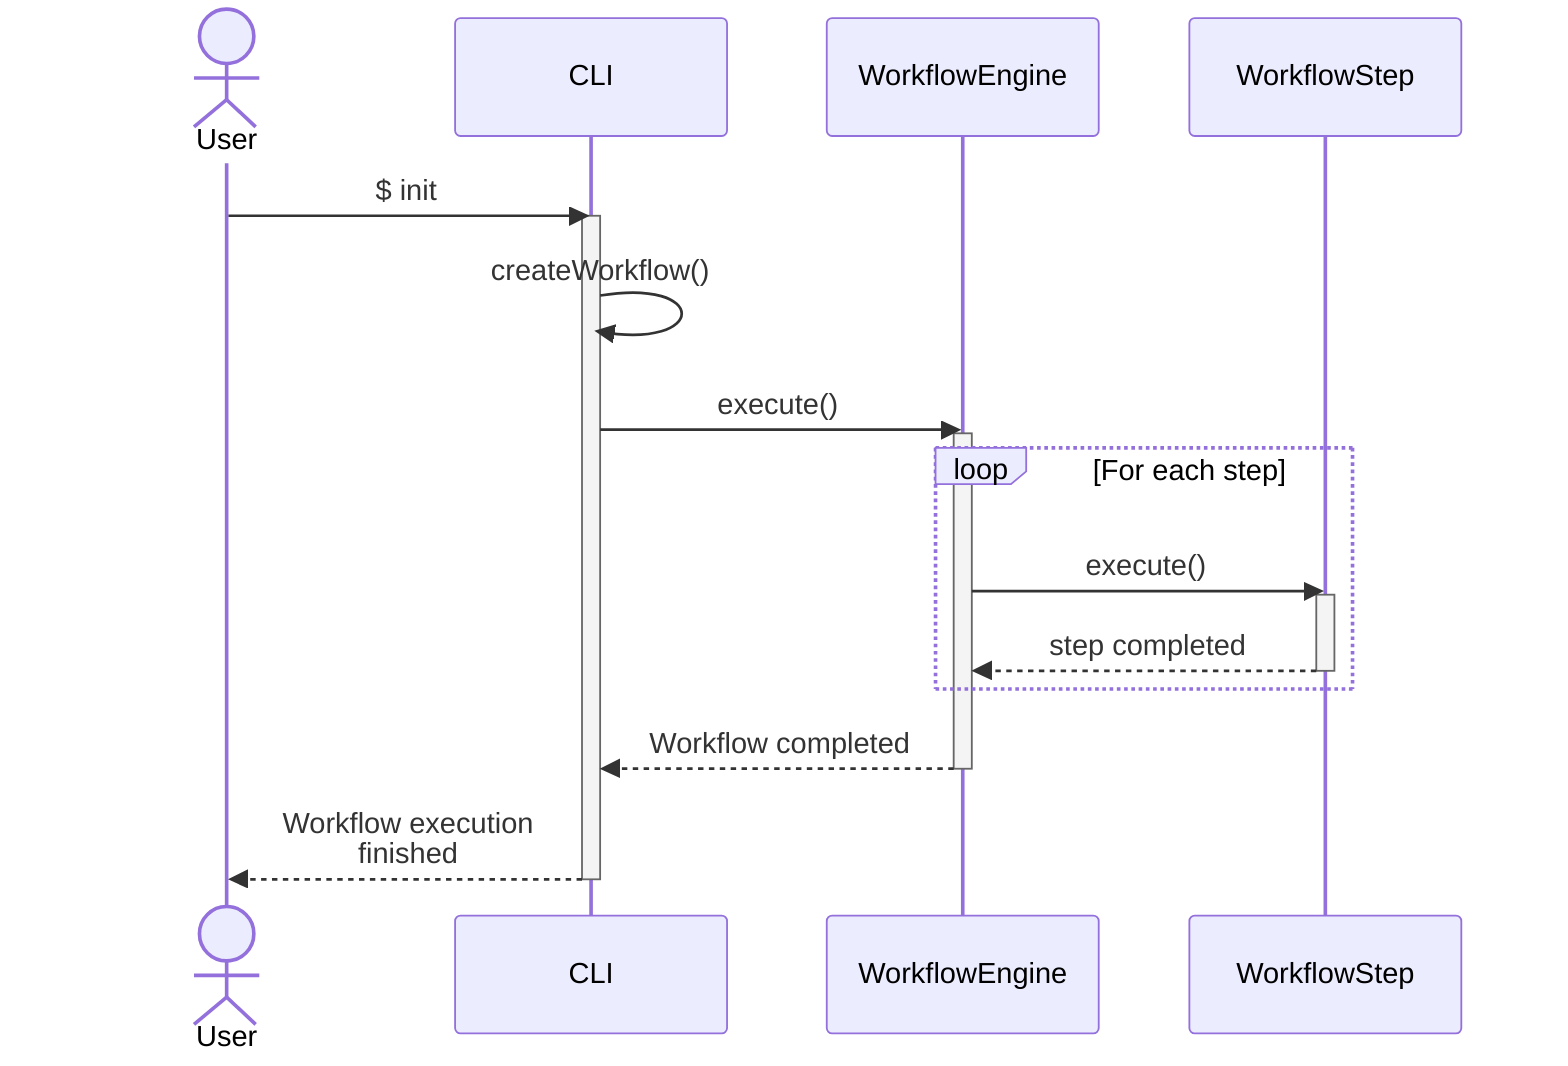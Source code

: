 ---
config:
  theme: default
  look: classic
---
sequenceDiagram
    actor User
    participant CLI
    participant WE as WorkflowEngine
    participant WS as WorkflowStep
    
    User->>CLI: $ init
    activate CLI
    CLI->>CLI:createWorkflow()
    CLI->>WE: execute()
    activate WE

    loop For each step
        WE->>WS: execute()
        activate WS
        WS-->>WE: step completed
        deactivate WS
    end
    WE-->>CLI: Workflow completed
    deactivate WE
    CLI-->>User: Workflow execution <br>finished
    deactivate CLI